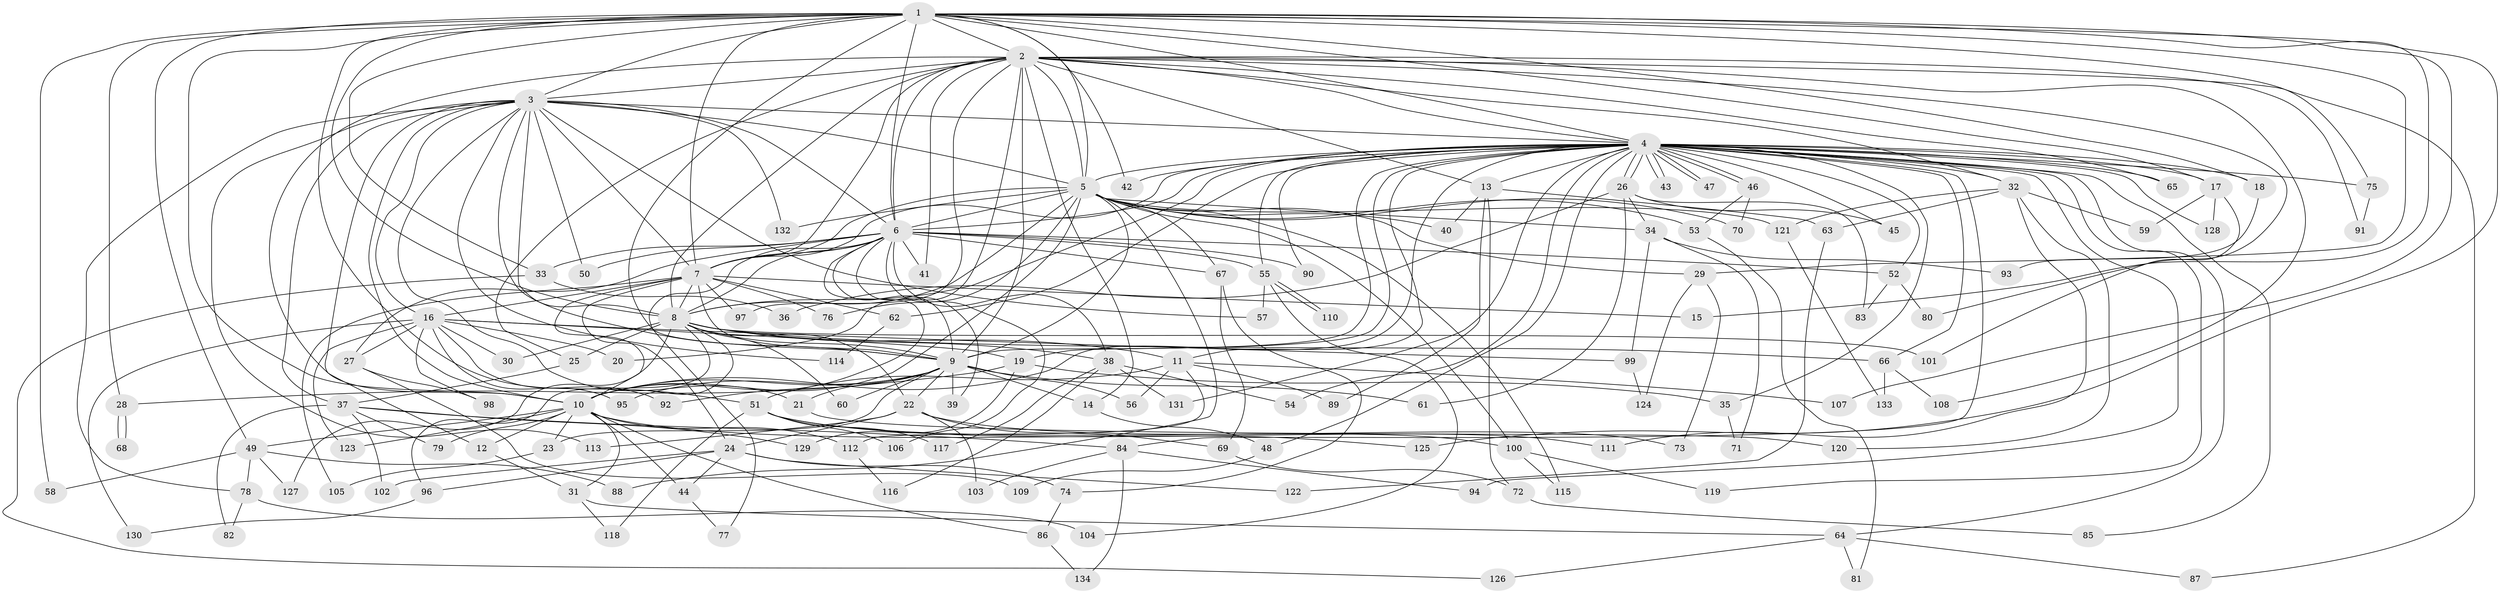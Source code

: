 // Generated by graph-tools (version 1.1) at 2025/25/03/09/25 03:25:45]
// undirected, 134 vertices, 293 edges
graph export_dot {
graph [start="1"]
  node [color=gray90,style=filled];
  1;
  2;
  3;
  4;
  5;
  6;
  7;
  8;
  9;
  10;
  11;
  12;
  13;
  14;
  15;
  16;
  17;
  18;
  19;
  20;
  21;
  22;
  23;
  24;
  25;
  26;
  27;
  28;
  29;
  30;
  31;
  32;
  33;
  34;
  35;
  36;
  37;
  38;
  39;
  40;
  41;
  42;
  43;
  44;
  45;
  46;
  47;
  48;
  49;
  50;
  51;
  52;
  53;
  54;
  55;
  56;
  57;
  58;
  59;
  60;
  61;
  62;
  63;
  64;
  65;
  66;
  67;
  68;
  69;
  70;
  71;
  72;
  73;
  74;
  75;
  76;
  77;
  78;
  79;
  80;
  81;
  82;
  83;
  84;
  85;
  86;
  87;
  88;
  89;
  90;
  91;
  92;
  93;
  94;
  95;
  96;
  97;
  98;
  99;
  100;
  101;
  102;
  103;
  104;
  105;
  106;
  107;
  108;
  109;
  110;
  111;
  112;
  113;
  114;
  115;
  116;
  117;
  118;
  119;
  120;
  121;
  122;
  123;
  124;
  125;
  126;
  127;
  128;
  129;
  130;
  131;
  132;
  133;
  134;
  1 -- 2;
  1 -- 3;
  1 -- 4;
  1 -- 5;
  1 -- 6;
  1 -- 7;
  1 -- 8;
  1 -- 9;
  1 -- 10;
  1 -- 15;
  1 -- 17;
  1 -- 18;
  1 -- 28;
  1 -- 29;
  1 -- 33;
  1 -- 42;
  1 -- 49;
  1 -- 51;
  1 -- 58;
  1 -- 75;
  1 -- 107;
  1 -- 125;
  2 -- 3;
  2 -- 4;
  2 -- 5;
  2 -- 6;
  2 -- 7;
  2 -- 8;
  2 -- 9;
  2 -- 10;
  2 -- 13;
  2 -- 14;
  2 -- 20;
  2 -- 25;
  2 -- 32;
  2 -- 41;
  2 -- 65;
  2 -- 80;
  2 -- 87;
  2 -- 91;
  2 -- 97;
  2 -- 108;
  3 -- 4;
  3 -- 5;
  3 -- 6;
  3 -- 7;
  3 -- 8;
  3 -- 9;
  3 -- 10;
  3 -- 12;
  3 -- 16;
  3 -- 21;
  3 -- 37;
  3 -- 50;
  3 -- 57;
  3 -- 78;
  3 -- 113;
  3 -- 114;
  3 -- 132;
  4 -- 5;
  4 -- 6;
  4 -- 7;
  4 -- 8;
  4 -- 9;
  4 -- 10;
  4 -- 11;
  4 -- 13;
  4 -- 17;
  4 -- 18;
  4 -- 19;
  4 -- 26;
  4 -- 26;
  4 -- 32;
  4 -- 35;
  4 -- 42;
  4 -- 43;
  4 -- 43;
  4 -- 45;
  4 -- 46;
  4 -- 46;
  4 -- 47;
  4 -- 47;
  4 -- 48;
  4 -- 52;
  4 -- 54;
  4 -- 55;
  4 -- 62;
  4 -- 64;
  4 -- 65;
  4 -- 66;
  4 -- 75;
  4 -- 84;
  4 -- 85;
  4 -- 90;
  4 -- 94;
  4 -- 119;
  4 -- 128;
  4 -- 131;
  5 -- 6;
  5 -- 7;
  5 -- 8;
  5 -- 9;
  5 -- 10;
  5 -- 29;
  5 -- 34;
  5 -- 40;
  5 -- 53;
  5 -- 67;
  5 -- 70;
  5 -- 76;
  5 -- 88;
  5 -- 100;
  5 -- 115;
  5 -- 121;
  5 -- 132;
  6 -- 7;
  6 -- 8;
  6 -- 9;
  6 -- 10;
  6 -- 27;
  6 -- 33;
  6 -- 38;
  6 -- 39;
  6 -- 41;
  6 -- 50;
  6 -- 52;
  6 -- 55;
  6 -- 67;
  6 -- 77;
  6 -- 90;
  6 -- 106;
  7 -- 8;
  7 -- 9;
  7 -- 10;
  7 -- 15;
  7 -- 16;
  7 -- 24;
  7 -- 62;
  7 -- 76;
  7 -- 97;
  7 -- 105;
  8 -- 9;
  8 -- 10;
  8 -- 11;
  8 -- 22;
  8 -- 25;
  8 -- 30;
  8 -- 38;
  8 -- 60;
  8 -- 66;
  8 -- 96;
  8 -- 101;
  8 -- 127;
  9 -- 10;
  9 -- 14;
  9 -- 21;
  9 -- 22;
  9 -- 23;
  9 -- 39;
  9 -- 56;
  9 -- 60;
  9 -- 61;
  9 -- 92;
  9 -- 95;
  10 -- 12;
  10 -- 23;
  10 -- 31;
  10 -- 44;
  10 -- 49;
  10 -- 79;
  10 -- 86;
  10 -- 112;
  10 -- 123;
  10 -- 125;
  11 -- 51;
  11 -- 56;
  11 -- 89;
  11 -- 107;
  11 -- 112;
  12 -- 31;
  13 -- 40;
  13 -- 63;
  13 -- 72;
  13 -- 89;
  14 -- 48;
  16 -- 19;
  16 -- 20;
  16 -- 27;
  16 -- 30;
  16 -- 92;
  16 -- 95;
  16 -- 98;
  16 -- 99;
  16 -- 123;
  16 -- 130;
  17 -- 59;
  17 -- 101;
  17 -- 128;
  18 -- 93;
  19 -- 28;
  19 -- 35;
  19 -- 129;
  21 -- 120;
  22 -- 24;
  22 -- 69;
  22 -- 73;
  22 -- 103;
  22 -- 113;
  23 -- 105;
  24 -- 44;
  24 -- 74;
  24 -- 96;
  24 -- 102;
  24 -- 122;
  25 -- 37;
  26 -- 34;
  26 -- 36;
  26 -- 45;
  26 -- 61;
  26 -- 83;
  27 -- 98;
  27 -- 109;
  28 -- 68;
  28 -- 68;
  29 -- 73;
  29 -- 124;
  31 -- 64;
  31 -- 118;
  32 -- 59;
  32 -- 63;
  32 -- 111;
  32 -- 120;
  32 -- 121;
  33 -- 36;
  33 -- 126;
  34 -- 71;
  34 -- 93;
  34 -- 99;
  35 -- 71;
  37 -- 79;
  37 -- 82;
  37 -- 84;
  37 -- 102;
  37 -- 129;
  38 -- 54;
  38 -- 116;
  38 -- 117;
  38 -- 131;
  44 -- 77;
  46 -- 53;
  46 -- 70;
  48 -- 109;
  49 -- 58;
  49 -- 78;
  49 -- 88;
  49 -- 127;
  51 -- 100;
  51 -- 106;
  51 -- 111;
  51 -- 117;
  51 -- 118;
  52 -- 80;
  52 -- 83;
  53 -- 81;
  55 -- 57;
  55 -- 104;
  55 -- 110;
  55 -- 110;
  62 -- 114;
  63 -- 122;
  64 -- 81;
  64 -- 87;
  64 -- 126;
  66 -- 108;
  66 -- 133;
  67 -- 69;
  67 -- 74;
  69 -- 72;
  72 -- 85;
  74 -- 86;
  75 -- 91;
  78 -- 82;
  78 -- 104;
  84 -- 94;
  84 -- 103;
  84 -- 134;
  86 -- 134;
  96 -- 130;
  99 -- 124;
  100 -- 115;
  100 -- 119;
  112 -- 116;
  121 -- 133;
}
